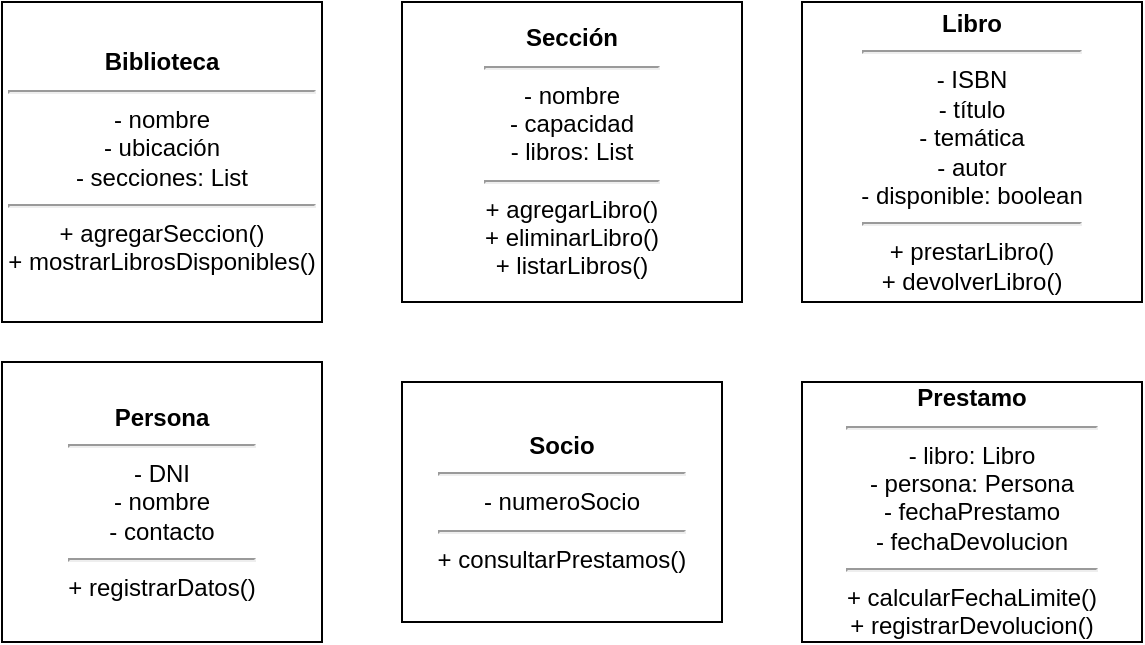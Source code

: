 <mxfile version="25.0.3">
  <diagram id="lU8Ldqrp5ugLvUL-4CaK" name="Página-1">
    <mxGraphModel dx="1666" dy="831" grid="1" gridSize="10" guides="1" tooltips="1" connect="1" arrows="1" fold="1" page="1" pageScale="1" pageWidth="827" pageHeight="1169" math="0" shadow="0">
      <root>
        <mxCell id="0" />
        <mxCell id="1" parent="0" />
        <mxCell id="Biblioteca" value="&lt;b&gt;Biblioteca&lt;/b&gt;&lt;hr&gt;- nombre&lt;br&gt;- ubicación&lt;br&gt;- secciones: List&lt;Sección&gt;&lt;hr&gt;+ agregarSeccion()&lt;br&gt;+ mostrarLibrosDisponibles()" style="shape=rectangle;whiteSpace=wrap;html=1;" parent="1" vertex="1">
          <mxGeometry x="40" y="40" width="160" height="160" as="geometry" />
        </mxCell>
        <mxCell id="Sección" value="&lt;b&gt;Sección&lt;/b&gt;&lt;hr&gt;- nombre&lt;br&gt;- capacidad&lt;br&gt;- libros: List&lt;Libro&gt;&lt;hr&gt;+ agregarLibro()&lt;br&gt;+ eliminarLibro()&lt;br&gt;+ listarLibros()" style="shape=rectangle;whiteSpace=wrap;html=1;" parent="1" vertex="1">
          <mxGeometry x="240" y="40" width="170" height="150" as="geometry" />
        </mxCell>
        <mxCell id="Libro" value="&lt;b&gt;Libro&lt;/b&gt;&lt;hr&gt;- ISBN&lt;br&gt;- título&lt;br&gt;- temática&lt;br&gt;- autor&lt;br&gt;- disponible: boolean&lt;hr&gt;+ prestarLibro()&lt;br&gt;+ devolverLibro()" style="shape=rectangle;whiteSpace=wrap;html=1;" parent="1" vertex="1">
          <mxGeometry x="440" y="40" width="170" height="150" as="geometry" />
        </mxCell>
        <mxCell id="Persona" value="&lt;b&gt;Persona&lt;/b&gt;&lt;hr&gt;- DNI&lt;br&gt;- nombre&lt;br&gt;- contacto&lt;hr&gt;+ registrarDatos()" style="shape=rectangle;whiteSpace=wrap;html=1;" parent="1" vertex="1">
          <mxGeometry x="40" y="220" width="160" height="140" as="geometry" />
        </mxCell>
        <mxCell id="Socio" value="&lt;b&gt;Socio&lt;/b&gt;&lt;hr&gt;- numeroSocio&lt;hr&gt;+ consultarPrestamos()" style="shape=rectangle;whiteSpace=wrap;html=1;" parent="1" vertex="1">
          <mxGeometry x="240" y="230" width="160" height="120" as="geometry" />
        </mxCell>
        <mxCell id="Prestamo" value="&lt;b&gt;Prestamo&lt;/b&gt;&lt;hr&gt;- libro: Libro&lt;br&gt;- persona: Persona&lt;br&gt;- fechaPrestamo&lt;br&gt;- fechaDevolucion&lt;hr&gt;+ calcularFechaLimite()&lt;br&gt;+ registrarDevolucion()" style="shape=rectangle;whiteSpace=wrap;html=1;" parent="1" vertex="1">
          <mxGeometry x="440" y="230" width="170" height="130" as="geometry" />
        </mxCell>
      </root>
    </mxGraphModel>
  </diagram>
</mxfile>
